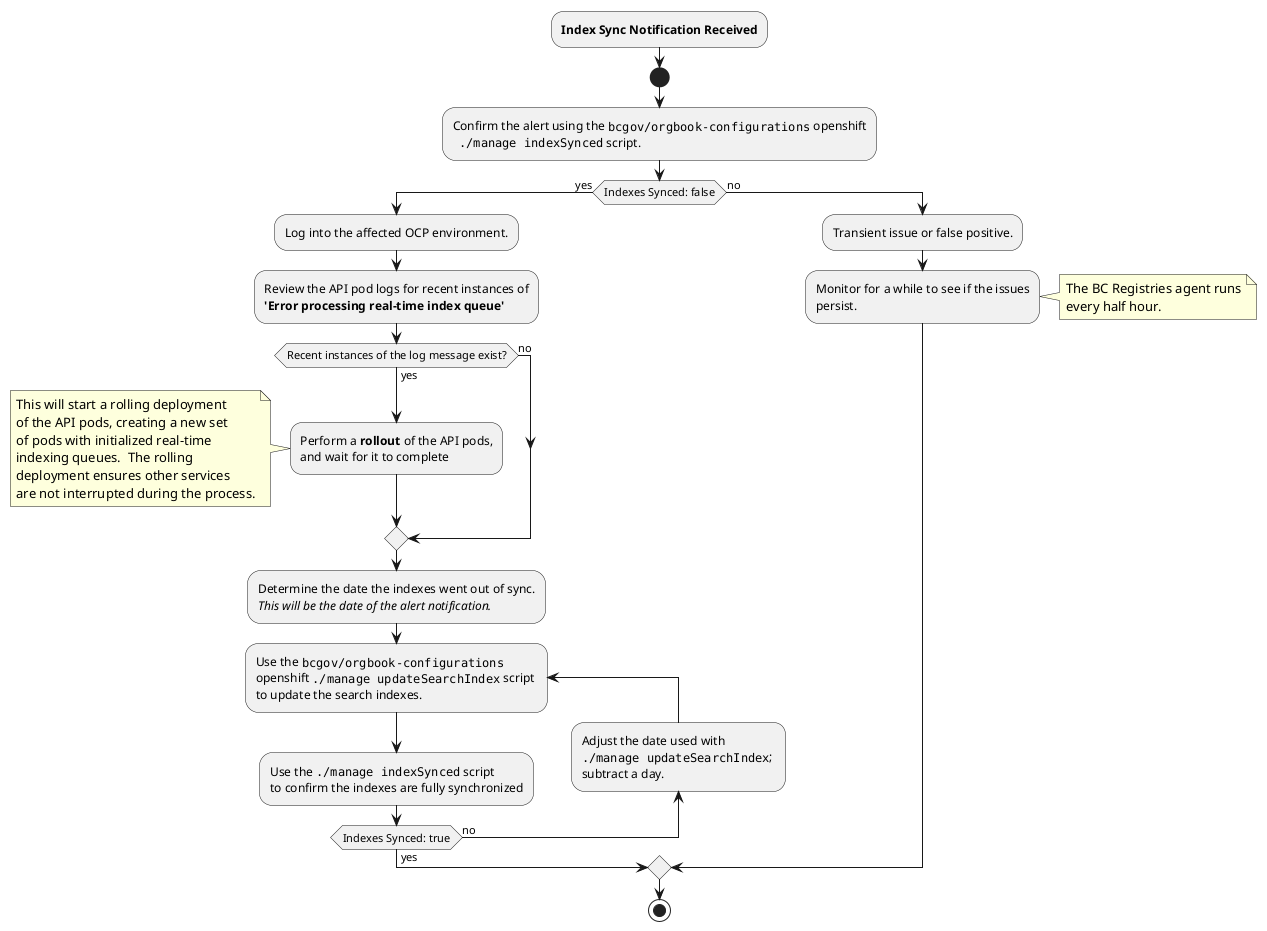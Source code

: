 @startuml

:**Index Sync Notification Received**;
start
:Confirm the alert using the ""bcgov/orgbook-configurations"" openshift
  ""./manage indexSynced"" script.;

if (Indexes Synced: false) then (yes)
  :Log into the affected OCP environment.;
  :Review the API pod logs for recent instances of
  **'Error processing real-time index queue'**;

  if(Recent instances of the log message exist?) then (yes)
    :Perform a **rollout** of the API pods,
    and wait for it to complete;
    note left
      This will start a rolling deployment
      of the API pods, creating a new set
      of pods with initialized real-time
      indexing queues.  The rolling
      deployment ensures other services
      are not interrupted during the process.
    end note
  else (no)
  endif
  :Determine the date the indexes went out of sync.
  //This will be the date of the alert notification.//;
  repeat :Use the ""bcgov/orgbook-configurations"" \nopenshift ""./manage updateSearchIndex"" script \nto update the search indexes.;
    :Use the ""./manage indexSynced"" script
    to confirm the indexes are fully synchronized;
    backward :Adjust the date used with \n""./manage updateSearchIndex""; \nsubtract a day.;
  repeat while (Indexes Synced: true) is (no) not (yes)
else (no)
    :Transient issue or false positive.;
    :Monitor for a while to see if the issues
    persist.;
    note right
      The BC Registries agent runs
      every half hour.
    end note
endif

stop
@enduml
